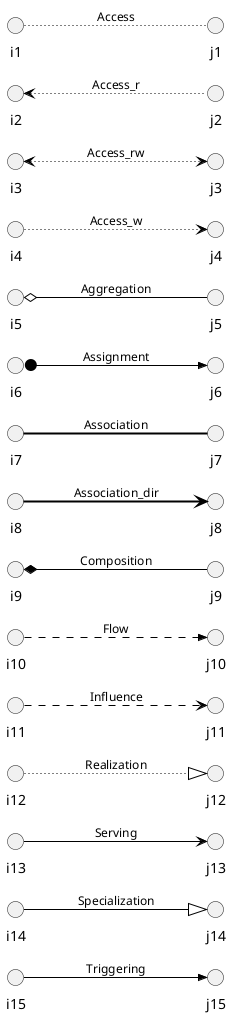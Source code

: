 @startuml
left to right direction
skinparam nodesep 4
!include <archimate/Archimate>
Rel_Triggering(i15, j15, Triggering)
Rel_Specialization(i14, j14, Specialization)
Rel_Serving(i13, j13, Serving)
Rel_Realization(i12, j12, Realization)
Rel_Influence(i11, j11, Influence)
Rel_Flow(i10, j10, Flow)
Rel_Composition(i9, j9, Composition)
Rel_Association_dir(i8, j8, Association_dir)
Rel_Association(i7, j7, Association)
Rel_Assignment(i6, j6, Assignment)
Rel_Aggregation(i5, j5, Aggregation)
Rel_Access_w(i4, j4, Access_w)
Rel_Access_rw(i3, j3, Access_rw)
Rel_Access_r(i2, j2, Access_r)
Rel_Access(i1, j1, Access)
@enduml

